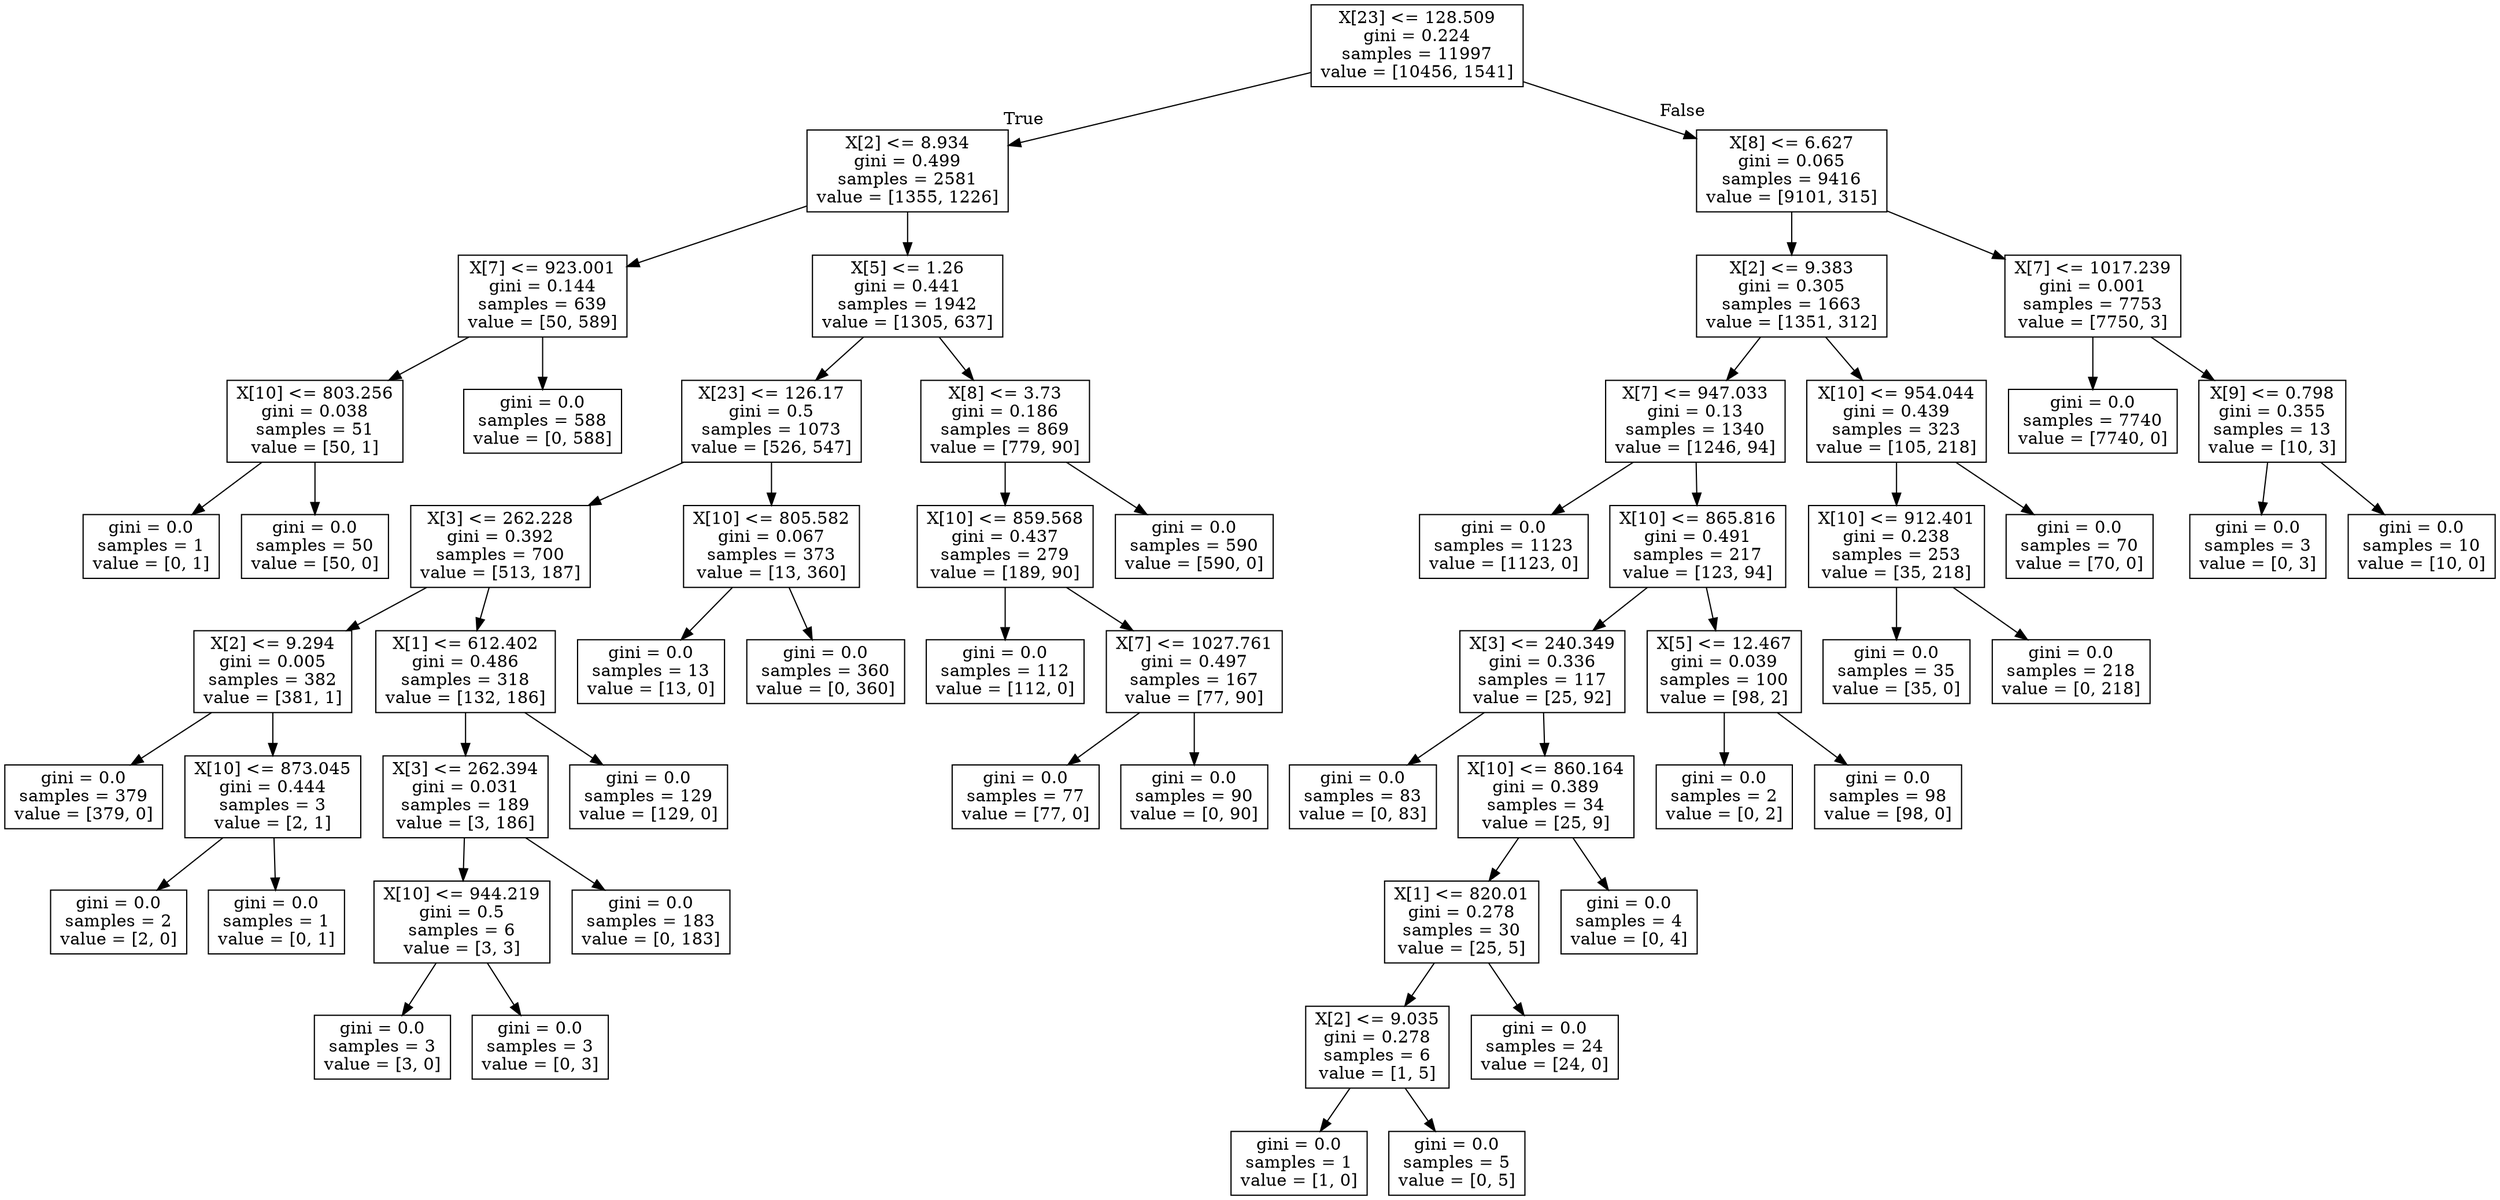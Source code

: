 digraph Tree {
node [shape=box] ;
0 [label="X[23] <= 128.509\ngini = 0.224\nsamples = 11997\nvalue = [10456, 1541]"] ;
1 [label="X[2] <= 8.934\ngini = 0.499\nsamples = 2581\nvalue = [1355, 1226]"] ;
0 -> 1 [labeldistance=2.5, labelangle=45, headlabel="True"] ;
2 [label="X[7] <= 923.001\ngini = 0.144\nsamples = 639\nvalue = [50, 589]"] ;
1 -> 2 ;
3 [label="X[10] <= 803.256\ngini = 0.038\nsamples = 51\nvalue = [50, 1]"] ;
2 -> 3 ;
4 [label="gini = 0.0\nsamples = 1\nvalue = [0, 1]"] ;
3 -> 4 ;
5 [label="gini = 0.0\nsamples = 50\nvalue = [50, 0]"] ;
3 -> 5 ;
6 [label="gini = 0.0\nsamples = 588\nvalue = [0, 588]"] ;
2 -> 6 ;
7 [label="X[5] <= 1.26\ngini = 0.441\nsamples = 1942\nvalue = [1305, 637]"] ;
1 -> 7 ;
8 [label="X[23] <= 126.17\ngini = 0.5\nsamples = 1073\nvalue = [526, 547]"] ;
7 -> 8 ;
9 [label="X[3] <= 262.228\ngini = 0.392\nsamples = 700\nvalue = [513, 187]"] ;
8 -> 9 ;
10 [label="X[2] <= 9.294\ngini = 0.005\nsamples = 382\nvalue = [381, 1]"] ;
9 -> 10 ;
11 [label="gini = 0.0\nsamples = 379\nvalue = [379, 0]"] ;
10 -> 11 ;
12 [label="X[10] <= 873.045\ngini = 0.444\nsamples = 3\nvalue = [2, 1]"] ;
10 -> 12 ;
13 [label="gini = 0.0\nsamples = 2\nvalue = [2, 0]"] ;
12 -> 13 ;
14 [label="gini = 0.0\nsamples = 1\nvalue = [0, 1]"] ;
12 -> 14 ;
15 [label="X[1] <= 612.402\ngini = 0.486\nsamples = 318\nvalue = [132, 186]"] ;
9 -> 15 ;
16 [label="X[3] <= 262.394\ngini = 0.031\nsamples = 189\nvalue = [3, 186]"] ;
15 -> 16 ;
17 [label="X[10] <= 944.219\ngini = 0.5\nsamples = 6\nvalue = [3, 3]"] ;
16 -> 17 ;
18 [label="gini = 0.0\nsamples = 3\nvalue = [3, 0]"] ;
17 -> 18 ;
19 [label="gini = 0.0\nsamples = 3\nvalue = [0, 3]"] ;
17 -> 19 ;
20 [label="gini = 0.0\nsamples = 183\nvalue = [0, 183]"] ;
16 -> 20 ;
21 [label="gini = 0.0\nsamples = 129\nvalue = [129, 0]"] ;
15 -> 21 ;
22 [label="X[10] <= 805.582\ngini = 0.067\nsamples = 373\nvalue = [13, 360]"] ;
8 -> 22 ;
23 [label="gini = 0.0\nsamples = 13\nvalue = [13, 0]"] ;
22 -> 23 ;
24 [label="gini = 0.0\nsamples = 360\nvalue = [0, 360]"] ;
22 -> 24 ;
25 [label="X[8] <= 3.73\ngini = 0.186\nsamples = 869\nvalue = [779, 90]"] ;
7 -> 25 ;
26 [label="X[10] <= 859.568\ngini = 0.437\nsamples = 279\nvalue = [189, 90]"] ;
25 -> 26 ;
27 [label="gini = 0.0\nsamples = 112\nvalue = [112, 0]"] ;
26 -> 27 ;
28 [label="X[7] <= 1027.761\ngini = 0.497\nsamples = 167\nvalue = [77, 90]"] ;
26 -> 28 ;
29 [label="gini = 0.0\nsamples = 77\nvalue = [77, 0]"] ;
28 -> 29 ;
30 [label="gini = 0.0\nsamples = 90\nvalue = [0, 90]"] ;
28 -> 30 ;
31 [label="gini = 0.0\nsamples = 590\nvalue = [590, 0]"] ;
25 -> 31 ;
32 [label="X[8] <= 6.627\ngini = 0.065\nsamples = 9416\nvalue = [9101, 315]"] ;
0 -> 32 [labeldistance=2.5, labelangle=-45, headlabel="False"] ;
33 [label="X[2] <= 9.383\ngini = 0.305\nsamples = 1663\nvalue = [1351, 312]"] ;
32 -> 33 ;
34 [label="X[7] <= 947.033\ngini = 0.13\nsamples = 1340\nvalue = [1246, 94]"] ;
33 -> 34 ;
35 [label="gini = 0.0\nsamples = 1123\nvalue = [1123, 0]"] ;
34 -> 35 ;
36 [label="X[10] <= 865.816\ngini = 0.491\nsamples = 217\nvalue = [123, 94]"] ;
34 -> 36 ;
37 [label="X[3] <= 240.349\ngini = 0.336\nsamples = 117\nvalue = [25, 92]"] ;
36 -> 37 ;
38 [label="gini = 0.0\nsamples = 83\nvalue = [0, 83]"] ;
37 -> 38 ;
39 [label="X[10] <= 860.164\ngini = 0.389\nsamples = 34\nvalue = [25, 9]"] ;
37 -> 39 ;
40 [label="X[1] <= 820.01\ngini = 0.278\nsamples = 30\nvalue = [25, 5]"] ;
39 -> 40 ;
41 [label="X[2] <= 9.035\ngini = 0.278\nsamples = 6\nvalue = [1, 5]"] ;
40 -> 41 ;
42 [label="gini = 0.0\nsamples = 1\nvalue = [1, 0]"] ;
41 -> 42 ;
43 [label="gini = 0.0\nsamples = 5\nvalue = [0, 5]"] ;
41 -> 43 ;
44 [label="gini = 0.0\nsamples = 24\nvalue = [24, 0]"] ;
40 -> 44 ;
45 [label="gini = 0.0\nsamples = 4\nvalue = [0, 4]"] ;
39 -> 45 ;
46 [label="X[5] <= 12.467\ngini = 0.039\nsamples = 100\nvalue = [98, 2]"] ;
36 -> 46 ;
47 [label="gini = 0.0\nsamples = 2\nvalue = [0, 2]"] ;
46 -> 47 ;
48 [label="gini = 0.0\nsamples = 98\nvalue = [98, 0]"] ;
46 -> 48 ;
49 [label="X[10] <= 954.044\ngini = 0.439\nsamples = 323\nvalue = [105, 218]"] ;
33 -> 49 ;
50 [label="X[10] <= 912.401\ngini = 0.238\nsamples = 253\nvalue = [35, 218]"] ;
49 -> 50 ;
51 [label="gini = 0.0\nsamples = 35\nvalue = [35, 0]"] ;
50 -> 51 ;
52 [label="gini = 0.0\nsamples = 218\nvalue = [0, 218]"] ;
50 -> 52 ;
53 [label="gini = 0.0\nsamples = 70\nvalue = [70, 0]"] ;
49 -> 53 ;
54 [label="X[7] <= 1017.239\ngini = 0.001\nsamples = 7753\nvalue = [7750, 3]"] ;
32 -> 54 ;
55 [label="gini = 0.0\nsamples = 7740\nvalue = [7740, 0]"] ;
54 -> 55 ;
56 [label="X[9] <= 0.798\ngini = 0.355\nsamples = 13\nvalue = [10, 3]"] ;
54 -> 56 ;
57 [label="gini = 0.0\nsamples = 3\nvalue = [0, 3]"] ;
56 -> 57 ;
58 [label="gini = 0.0\nsamples = 10\nvalue = [10, 0]"] ;
56 -> 58 ;
}
